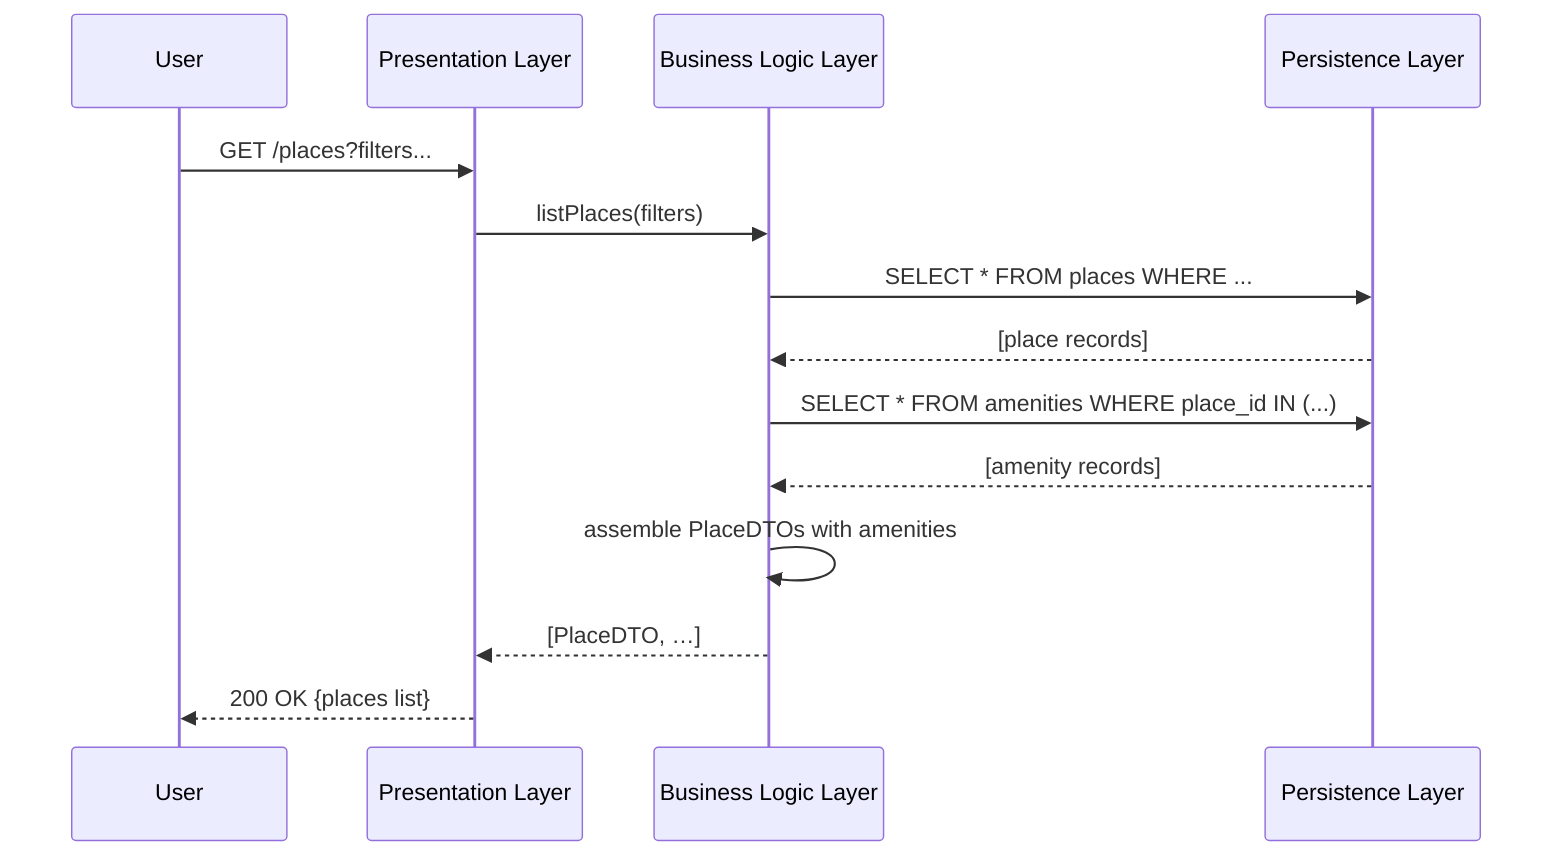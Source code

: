 sequenceDiagram
    participant User
    participant API as Presentation Layer
    participant BL as Business Logic Layer
    participant DB as Persistence Layer

    %% 4. Fetching a List of Places
    User->>API: GET /places?filters...
    API->>BL: listPlaces(filters)
    BL->>DB: SELECT * FROM places WHERE ...
    DB-->>BL: [place records]
    BL->>DB: SELECT * FROM amenities WHERE place_id IN (...)
    DB-->>BL: [amenity records]
    BL->>BL: assemble PlaceDTOs with amenities
    BL-->>API: [PlaceDTO, …]
    API-->>User: 200 OK {places list}